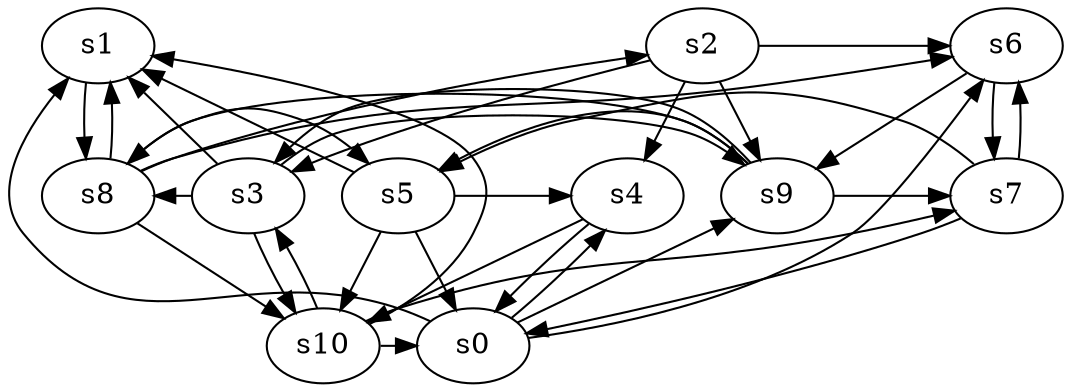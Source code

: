 digraph game_0912_complex_11 {
    s0 [name="s0", player=1, target=1];
    s1 [name="s1", player=1];
    s2 [name="s2", player=0];
    s3 [name="s3", player=0];
    s4 [name="s4", player=0];
    s5 [name="s5", player=1];
    s6 [name="s6", player=1];
    s7 [name="s7", player=0];
    s8 [name="s8", player=1, target=1];
    s9 [name="s9", player=1];
    s10 [name="s10", player=1, target=1];

    s0 -> s1 [constraint="time % 2 == 0 && time % 3 == 1"];
    s0 -> s4 [constraint="time % 4 == 3 && time % 3 == 1"];
    s0 -> s6 [constraint="time % 4 == 0 || time % 4 == 2"];
    s0 -> s9 [constraint="time == 14"];
    s1 -> s8;
    s2 -> s3;
    s2 -> s4 [constraint="time % 4 == 1 || time % 2 == 1"];
    s2 -> s6 [constraint="!(time % 2 == 1)"];
    s2 -> s9;
    s3 -> s1 [constraint="time == 3 || time == 7 || time == 10 || time == 12 || time == 13"];
    s3 -> s8 [constraint="time == 16"];
    s3 -> s9 [constraint="time == 6 || time == 11 || time == 17 || time == 24"];
    s3 -> s10 [constraint="!(time % 5 == 4)"];
    s4 -> s0;
    s4 -> s10 [constraint="time % 4 == 3 || time % 3 == 1"];
    s5 -> s0;
    s5 -> s1 [constraint="time % 2 == 0"];
    s5 -> s4 [constraint="time % 6 == 3"];
    s5 -> s10;
    s6 -> s7;
    s6 -> s9 [constraint="time % 3 == 0 && time % 4 == 2"];
    s7 -> s0 [constraint="time % 2 == 0 || time % 5 == 1"];
    s7 -> s5 [constraint="time % 5 == 4"];
    s7 -> s6 [constraint="!(time % 3 == 2)"];
    s8 -> s1 [constraint="time % 2 == 0 || time % 4 == 1"];
    s8 -> s2 [constraint="!(time % 6 == 5)"];
    s8 -> s5 [constraint="time % 3 == 2 && time % 4 == 2"];
    s8 -> s6 [constraint="!(time % 2 == 0)"];
    s8 -> s10;
    s9 -> s3 [constraint="time % 7 == 4"];
    s9 -> s5 [constraint="time % 4 == 0"];
    s9 -> s7 [constraint="time % 2 == 1 && time % 5 == 1"];
    s9 -> s8 [constraint="!(time % 5 == 1)"];
    s10 -> s0 [constraint="time == 1 || time == 8 || time == 11"];
    s10 -> s1 [constraint="time == 3"];
    s10 -> s3 [constraint="time == 6 || time == 7 || time == 8"];
    s10 -> s7 [constraint="time == 8 || time == 17"];
}
